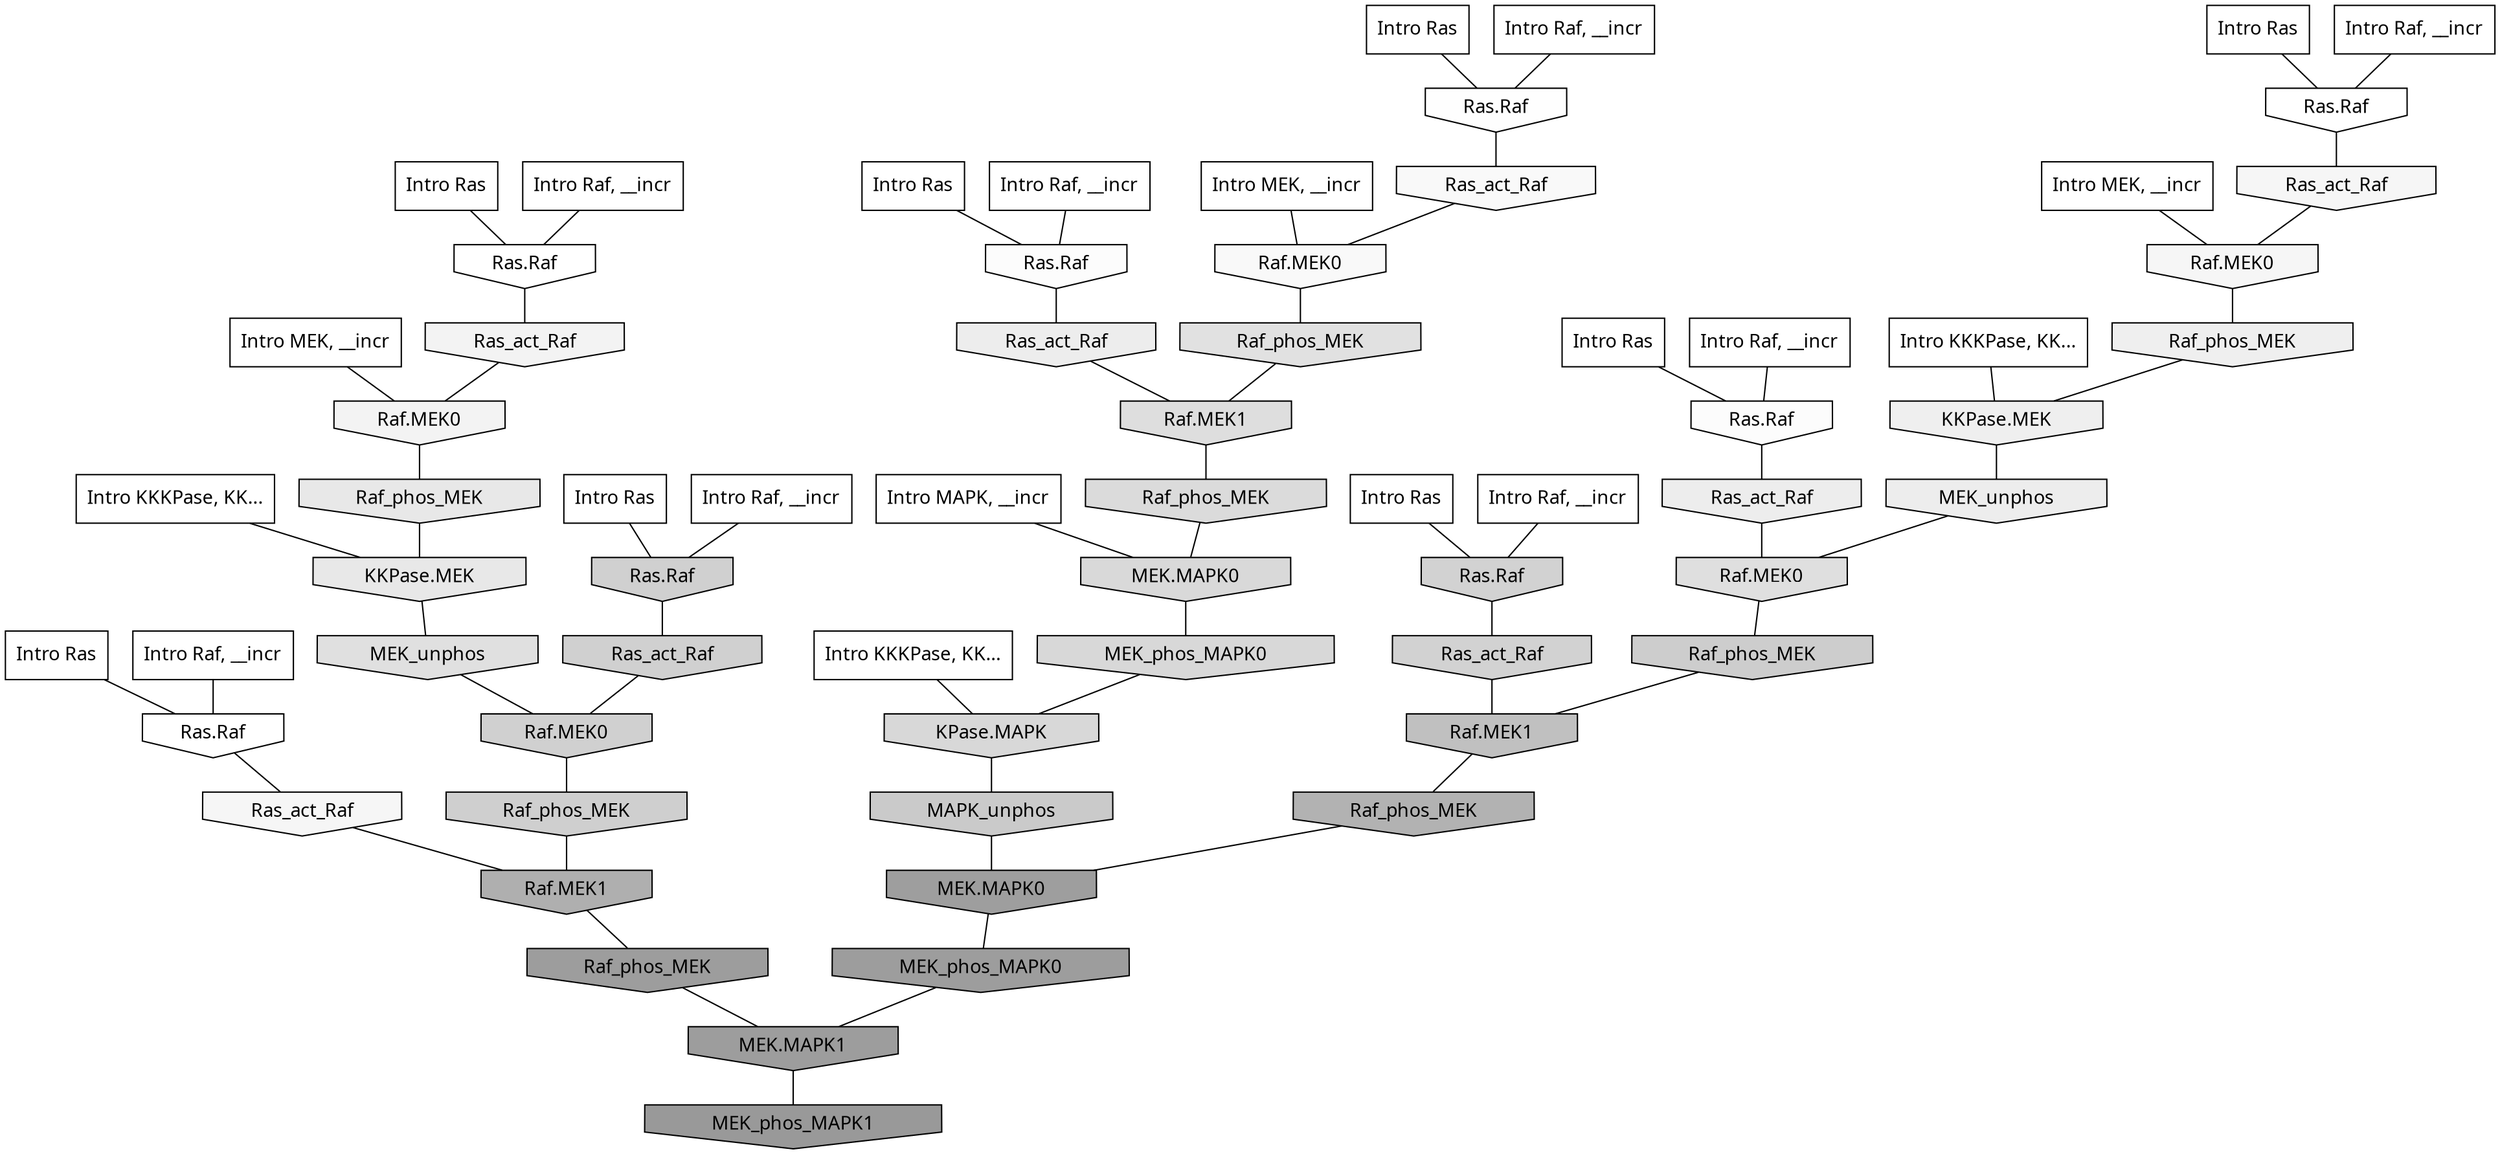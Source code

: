 digraph G{
  rankdir="TB";
  ranksep=0.30;
  node [fontname="CMU Serif"];
  edge [fontname="CMU Serif"];
  
  0 [label="Intro Ras", shape=rectangle, style=filled, fillcolor="0.000 0.000 1.000"]
  
  7 [label="Intro Ras", shape=rectangle, style=filled, fillcolor="0.000 0.000 1.000"]
  
  13 [label="Intro Ras", shape=rectangle, style=filled, fillcolor="0.000 0.000 1.000"]
  
  19 [label="Intro Ras", shape=rectangle, style=filled, fillcolor="0.000 0.000 1.000"]
  
  21 [label="Intro Ras", shape=rectangle, style=filled, fillcolor="0.000 0.000 1.000"]
  
  49 [label="Intro Ras", shape=rectangle, style=filled, fillcolor="0.000 0.000 1.000"]
  
  64 [label="Intro Ras", shape=rectangle, style=filled, fillcolor="0.000 0.000 1.000"]
  
  73 [label="Intro Ras", shape=rectangle, style=filled, fillcolor="0.000 0.000 1.000"]
  
  235 [label="Intro Raf, __incr", shape=rectangle, style=filled, fillcolor="0.000 0.000 1.000"]
  
  290 [label="Intro Raf, __incr", shape=rectangle, style=filled, fillcolor="0.000 0.000 1.000"]
  
  298 [label="Intro Raf, __incr", shape=rectangle, style=filled, fillcolor="0.000 0.000 1.000"]
  
  359 [label="Intro Raf, __incr", shape=rectangle, style=filled, fillcolor="0.000 0.000 1.000"]
  
  517 [label="Intro Raf, __incr", shape=rectangle, style=filled, fillcolor="0.000 0.000 1.000"]
  
  841 [label="Intro Raf, __incr", shape=rectangle, style=filled, fillcolor="0.000 0.000 1.000"]
  
  873 [label="Intro Raf, __incr", shape=rectangle, style=filled, fillcolor="0.000 0.000 1.000"]
  
  925 [label="Intro Raf, __incr", shape=rectangle, style=filled, fillcolor="0.000 0.000 1.000"]
  
  1617 [label="Intro MEK, __incr", shape=rectangle, style=filled, fillcolor="0.000 0.000 1.000"]
  
  1757 [label="Intro MEK, __incr", shape=rectangle, style=filled, fillcolor="0.000 0.000 1.000"]
  
  1965 [label="Intro MEK, __incr", shape=rectangle, style=filled, fillcolor="0.000 0.000 1.000"]
  
  2255 [label="Intro MAPK, __incr", shape=rectangle, style=filled, fillcolor="0.000 0.000 1.000"]
  
  3103 [label="Intro KKKPase, KK...", shape=rectangle, style=filled, fillcolor="0.000 0.000 1.000"]
  
  3160 [label="Intro KKKPase, KK...", shape=rectangle, style=filled, fillcolor="0.000 0.000 1.000"]
  
  3182 [label="Intro KKKPase, KK...", shape=rectangle, style=filled, fillcolor="0.000 0.000 1.000"]
  
  3284 [label="Ras.Raf", shape=invhouse, style=filled, fillcolor="0.000 0.000 1.000"]
  
  3306 [label="Ras.Raf", shape=invhouse, style=filled, fillcolor="0.000 0.000 1.000"]
  
  3319 [label="Ras.Raf", shape=invhouse, style=filled, fillcolor="0.000 0.000 0.998"]
  
  3334 [label="Ras.Raf", shape=invhouse, style=filled, fillcolor="0.000 0.000 0.996"]
  
  3395 [label="Ras.Raf", shape=invhouse, style=filled, fillcolor="0.000 0.000 0.988"]
  
  3419 [label="Ras.Raf", shape=invhouse, style=filled, fillcolor="0.000 0.000 0.985"]
  
  3468 [label="Ras_act_Raf", shape=invhouse, style=filled, fillcolor="0.000 0.000 0.975"]
  
  3471 [label="Raf.MEK0", shape=invhouse, style=filled, fillcolor="0.000 0.000 0.975"]
  
  3556 [label="Ras_act_Raf", shape=invhouse, style=filled, fillcolor="0.000 0.000 0.963"]
  
  3569 [label="Ras_act_Raf", shape=invhouse, style=filled, fillcolor="0.000 0.000 0.961"]
  
  3572 [label="Raf.MEK0", shape=invhouse, style=filled, fillcolor="0.000 0.000 0.961"]
  
  3653 [label="Ras_act_Raf", shape=invhouse, style=filled, fillcolor="0.000 0.000 0.951"]
  
  3655 [label="Raf.MEK0", shape=invhouse, style=filled, fillcolor="0.000 0.000 0.951"]
  
  3820 [label="Raf_phos_MEK", shape=invhouse, style=filled, fillcolor="0.000 0.000 0.937"]
  
  3829 [label="KKPase.MEK", shape=invhouse, style=filled, fillcolor="0.000 0.000 0.937"]
  
  3940 [label="Ras_act_Raf", shape=invhouse, style=filled, fillcolor="0.000 0.000 0.929"]
  
  3960 [label="Ras_act_Raf", shape=invhouse, style=filled, fillcolor="0.000 0.000 0.929"]
  
  4014 [label="MEK_unphos", shape=invhouse, style=filled, fillcolor="0.000 0.000 0.926"]
  
  4236 [label="Raf_phos_MEK", shape=invhouse, style=filled, fillcolor="0.000 0.000 0.910"]
  
  4274 [label="KKPase.MEK", shape=invhouse, style=filled, fillcolor="0.000 0.000 0.908"]
  
  4709 [label="Raf_phos_MEK", shape=invhouse, style=filled, fillcolor="0.000 0.000 0.879"]
  
  4771 [label="MEK_unphos", shape=invhouse, style=filled, fillcolor="0.000 0.000 0.876"]
  
  4853 [label="Raf.MEK0", shape=invhouse, style=filled, fillcolor="0.000 0.000 0.872"]
  
  4890 [label="Raf.MEK1", shape=invhouse, style=filled, fillcolor="0.000 0.000 0.868"]
  
  5071 [label="Raf_phos_MEK", shape=invhouse, style=filled, fillcolor="0.000 0.000 0.857"]
  
  5170 [label="MEK.MAPK0", shape=invhouse, style=filled, fillcolor="0.000 0.000 0.851"]
  
  5248 [label="MEK_phos_MAPK0", shape=invhouse, style=filled, fillcolor="0.000 0.000 0.847"]
  
  5250 [label="KPase.MAPK", shape=invhouse, style=filled, fillcolor="0.000 0.000 0.847"]
  
  5696 [label="Ras.Raf", shape=invhouse, style=filled, fillcolor="0.000 0.000 0.821"]
  
  5705 [label="Ras_act_Raf", shape=invhouse, style=filled, fillcolor="0.000 0.000 0.821"]
  
  5818 [label="Ras.Raf", shape=invhouse, style=filled, fillcolor="0.000 0.000 0.816"]
  
  5867 [label="Ras_act_Raf", shape=invhouse, style=filled, fillcolor="0.000 0.000 0.813"]
  
  5870 [label="Raf.MEK0", shape=invhouse, style=filled, fillcolor="0.000 0.000 0.813"]
  
  5940 [label="Raf_phos_MEK", shape=invhouse, style=filled, fillcolor="0.000 0.000 0.810"]
  
  6087 [label="Raf_phos_MEK", shape=invhouse, style=filled, fillcolor="0.000 0.000 0.802"]
  
  6305 [label="MAPK_unphos", shape=invhouse, style=filled, fillcolor="0.000 0.000 0.792"]
  
  7437 [label="Raf.MEK1", shape=invhouse, style=filled, fillcolor="0.000 0.000 0.751"]
  
  9229 [label="Raf_phos_MEK", shape=invhouse, style=filled, fillcolor="0.000 0.000 0.698"]
  
  9916 [label="Raf.MEK1", shape=invhouse, style=filled, fillcolor="0.000 0.000 0.684"]
  
  13394 [label="MEK.MAPK0", shape=invhouse, style=filled, fillcolor="0.000 0.000 0.621"]
  
  13744 [label="MEK_phos_MAPK0", shape=invhouse, style=filled, fillcolor="0.000 0.000 0.616"]
  
  13766 [label="Raf_phos_MEK", shape=invhouse, style=filled, fillcolor="0.000 0.000 0.615"]
  
  13770 [label="MEK.MAPK1", shape=invhouse, style=filled, fillcolor="0.000 0.000 0.615"]
  
  14950 [label="MEK_phos_MAPK1", shape=invhouse, style=filled, fillcolor="0.000 0.000 0.600"]
  
  
  13770 -> 14950 [dir=none, color="0.000 0.000 0.000"] 
  13766 -> 13770 [dir=none, color="0.000 0.000 0.000"] 
  13744 -> 13770 [dir=none, color="0.000 0.000 0.000"] 
  13394 -> 13744 [dir=none, color="0.000 0.000 0.000"] 
  9916 -> 13766 [dir=none, color="0.000 0.000 0.000"] 
  9229 -> 13394 [dir=none, color="0.000 0.000 0.000"] 
  7437 -> 9229 [dir=none, color="0.000 0.000 0.000"] 
  6305 -> 13394 [dir=none, color="0.000 0.000 0.000"] 
  6087 -> 7437 [dir=none, color="0.000 0.000 0.000"] 
  5940 -> 9916 [dir=none, color="0.000 0.000 0.000"] 
  5870 -> 5940 [dir=none, color="0.000 0.000 0.000"] 
  5867 -> 5870 [dir=none, color="0.000 0.000 0.000"] 
  5818 -> 5867 [dir=none, color="0.000 0.000 0.000"] 
  5705 -> 7437 [dir=none, color="0.000 0.000 0.000"] 
  5696 -> 5705 [dir=none, color="0.000 0.000 0.000"] 
  5250 -> 6305 [dir=none, color="0.000 0.000 0.000"] 
  5248 -> 5250 [dir=none, color="0.000 0.000 0.000"] 
  5170 -> 5248 [dir=none, color="0.000 0.000 0.000"] 
  5071 -> 5170 [dir=none, color="0.000 0.000 0.000"] 
  4890 -> 5071 [dir=none, color="0.000 0.000 0.000"] 
  4853 -> 6087 [dir=none, color="0.000 0.000 0.000"] 
  4771 -> 5870 [dir=none, color="0.000 0.000 0.000"] 
  4709 -> 4890 [dir=none, color="0.000 0.000 0.000"] 
  4274 -> 4771 [dir=none, color="0.000 0.000 0.000"] 
  4236 -> 4274 [dir=none, color="0.000 0.000 0.000"] 
  4014 -> 4853 [dir=none, color="0.000 0.000 0.000"] 
  3960 -> 4853 [dir=none, color="0.000 0.000 0.000"] 
  3940 -> 4890 [dir=none, color="0.000 0.000 0.000"] 
  3829 -> 4014 [dir=none, color="0.000 0.000 0.000"] 
  3820 -> 3829 [dir=none, color="0.000 0.000 0.000"] 
  3655 -> 4236 [dir=none, color="0.000 0.000 0.000"] 
  3653 -> 3655 [dir=none, color="0.000 0.000 0.000"] 
  3572 -> 3820 [dir=none, color="0.000 0.000 0.000"] 
  3569 -> 3572 [dir=none, color="0.000 0.000 0.000"] 
  3556 -> 9916 [dir=none, color="0.000 0.000 0.000"] 
  3471 -> 4709 [dir=none, color="0.000 0.000 0.000"] 
  3468 -> 3471 [dir=none, color="0.000 0.000 0.000"] 
  3419 -> 3960 [dir=none, color="0.000 0.000 0.000"] 
  3395 -> 3940 [dir=none, color="0.000 0.000 0.000"] 
  3334 -> 3468 [dir=none, color="0.000 0.000 0.000"] 
  3319 -> 3556 [dir=none, color="0.000 0.000 0.000"] 
  3306 -> 3569 [dir=none, color="0.000 0.000 0.000"] 
  3284 -> 3653 [dir=none, color="0.000 0.000 0.000"] 
  3182 -> 3829 [dir=none, color="0.000 0.000 0.000"] 
  3160 -> 4274 [dir=none, color="0.000 0.000 0.000"] 
  3103 -> 5250 [dir=none, color="0.000 0.000 0.000"] 
  2255 -> 5170 [dir=none, color="0.000 0.000 0.000"] 
  1965 -> 3655 [dir=none, color="0.000 0.000 0.000"] 
  1757 -> 3471 [dir=none, color="0.000 0.000 0.000"] 
  1617 -> 3572 [dir=none, color="0.000 0.000 0.000"] 
  925 -> 5696 [dir=none, color="0.000 0.000 0.000"] 
  873 -> 3419 [dir=none, color="0.000 0.000 0.000"] 
  841 -> 3395 [dir=none, color="0.000 0.000 0.000"] 
  517 -> 5818 [dir=none, color="0.000 0.000 0.000"] 
  359 -> 3284 [dir=none, color="0.000 0.000 0.000"] 
  298 -> 3334 [dir=none, color="0.000 0.000 0.000"] 
  290 -> 3306 [dir=none, color="0.000 0.000 0.000"] 
  235 -> 3319 [dir=none, color="0.000 0.000 0.000"] 
  73 -> 3284 [dir=none, color="0.000 0.000 0.000"] 
  64 -> 3306 [dir=none, color="0.000 0.000 0.000"] 
  49 -> 5818 [dir=none, color="0.000 0.000 0.000"] 
  21 -> 3395 [dir=none, color="0.000 0.000 0.000"] 
  19 -> 3419 [dir=none, color="0.000 0.000 0.000"] 
  13 -> 3334 [dir=none, color="0.000 0.000 0.000"] 
  7 -> 5696 [dir=none, color="0.000 0.000 0.000"] 
  0 -> 3319 [dir=none, color="0.000 0.000 0.000"] 
  
  }
